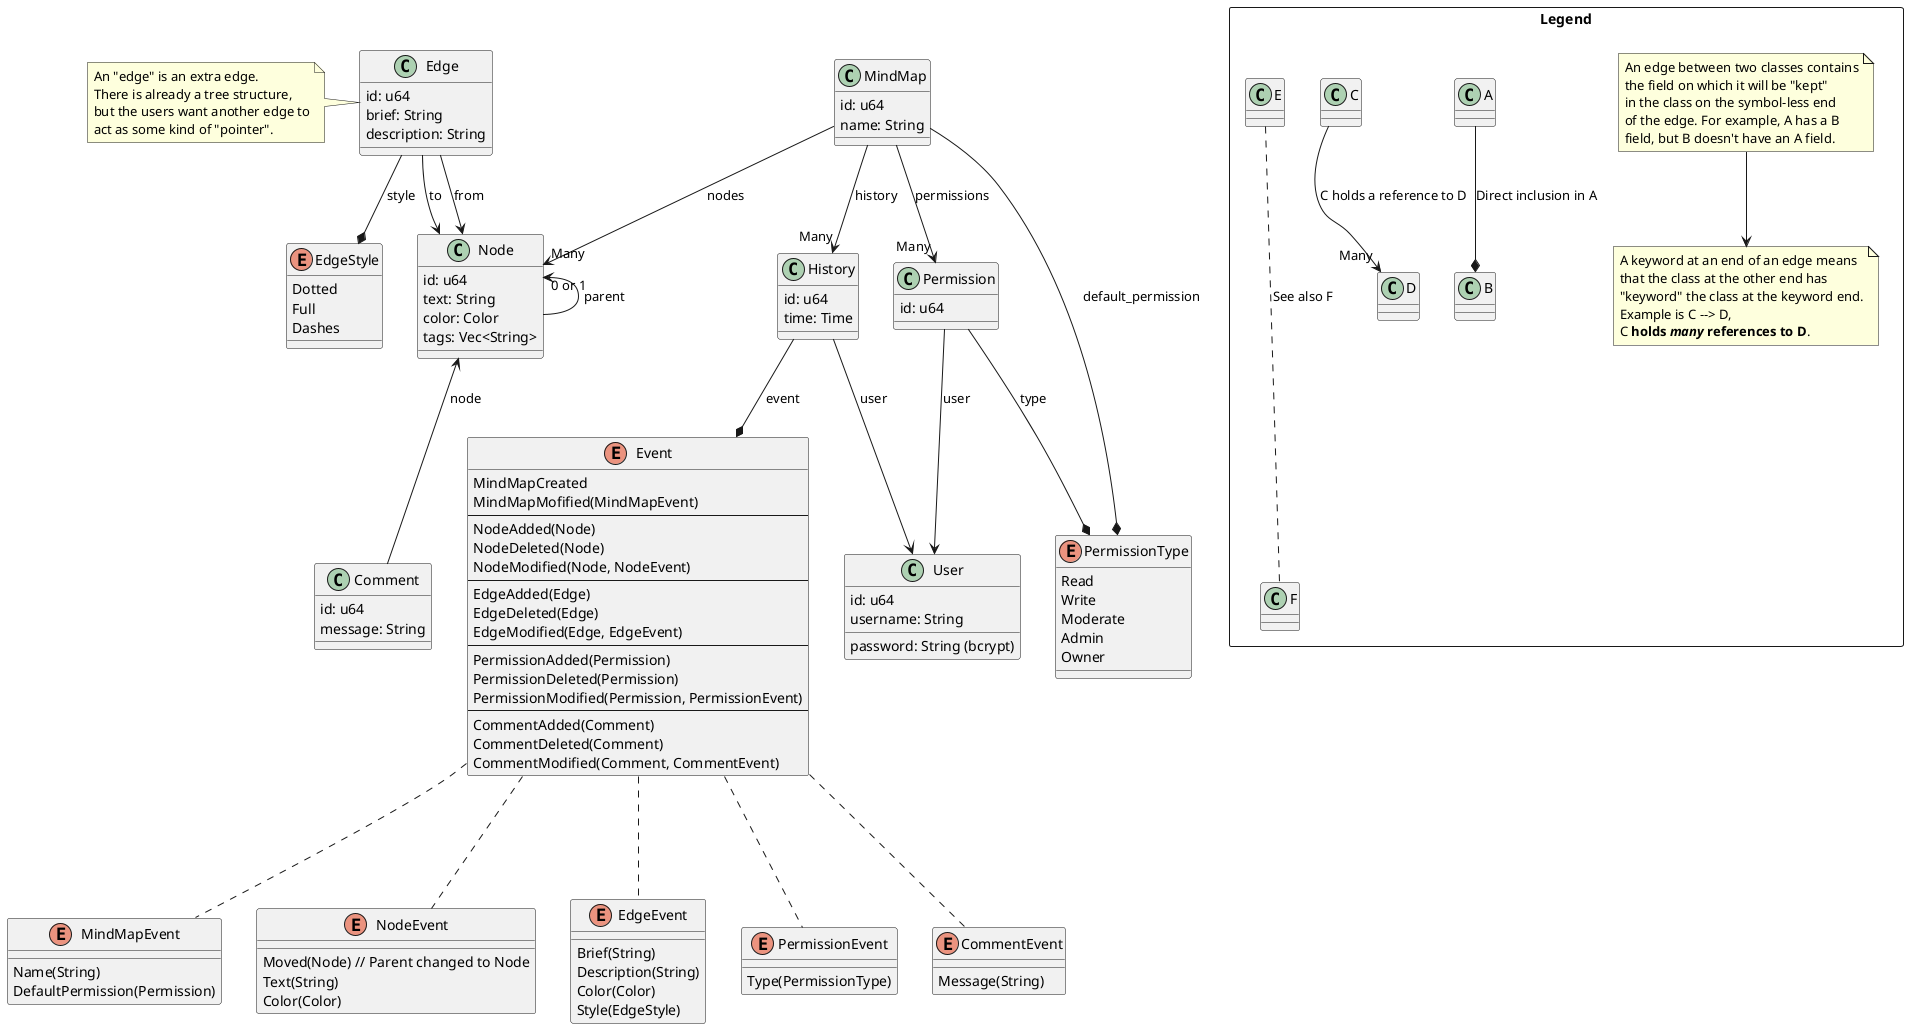 @startuml

class MindMap {
	id: u64
	name: String
}

MindMap --> "Many" Node : nodes
MindMap --> "Many" Permission : permissions
MindMap --* PermissionType : default_permission
MindMap --> "Many" History : history

class Permission {
	id: u64
}

Permission --> User : user
Permission --* PermissionType : type

enum PermissionType {
	Read
	Write
	Moderate
	Admin
	Owner
}

class Node {
	id: u64
	text: String
	color: Color
	tags: Vec<String>
}

Node "0 or 1" <-- Node : parent

class Comment {
	id: u64
	message: String
}

Node <-- Comment : node

class Edge {
	id: u64
	brief: String
	description: String
}

note left of Edge
	An "edge" is an extra edge. 
	There is already a tree structure,
	but the users want another edge to
	act as some kind of "pointer".
end note

Edge --> Node : from
Edge --> Node : to

enum EdgeStyle {
	Dotted
	Full
	Dashes
}

Edge --* EdgeStyle : style

class User {
	id: u64
	username: String
	password: String (bcrypt)
}

class History {
	id: u64
	time: Time
}

History --> User : user

enum Event {
	MindMapCreated
	MindMapMofified(MindMapEvent)
	---
	NodeAdded(Node)
	NodeDeleted(Node)
	NodeModified(Node, NodeEvent)
	---
	EdgeAdded(Edge)
	EdgeDeleted(Edge)
	EdgeModified(Edge, EdgeEvent)
	---
	PermissionAdded(Permission)
	PermissionDeleted(Permission)
	PermissionModified(Permission, PermissionEvent)
	---
	CommentAdded(Comment)
	CommentDeleted(Comment)
	CommentModified(Comment, CommentEvent)
}

History --* Event : event

enum MindMapEvent {
	Name(String)
	DefaultPermission(Permission)
}

Event ... MindMapEvent

enum NodeEvent {
	Moved(Node) // Parent changed to Node
	Text(String)
	Color(Color)
}

Event ... NodeEvent

enum EdgeEvent {
	Brief(String)
	Description(String)
	Color(Color)
	Style(EdgeStyle)
}

Event ... EdgeEvent

enum PermissionEvent {
	Type(PermissionType)
}

Event ... PermissionEvent

enum CommentEvent {
	Message(String)
}

Event ... CommentEvent

package Legend <<Rectangle>> {
	class A
	class B
	A --* B : Direct inclusion in A

	class C
	class D
	C --> "Many" D : C holds a reference to D

	class E
	class F
	E ... F : See also F

	together {
		note as legend_note_1
			An edge between two classes contains
			the field on which it will be "kept"
			in the class on the symbol-less end
			of the edge. For example, A has a B
			field, but B doesn't have an A field.
		end note

		note as legend_note_2
			A keyword at an end of an edge means
			that the class at the other end has
			"keyword" the class at the keyword end.
			Example is C --> D,
			C <b>holds <i>many</i> references to D</b>.
		end note

		legend_note_1 -down-> legend_note_2
	}
}

@enduml
